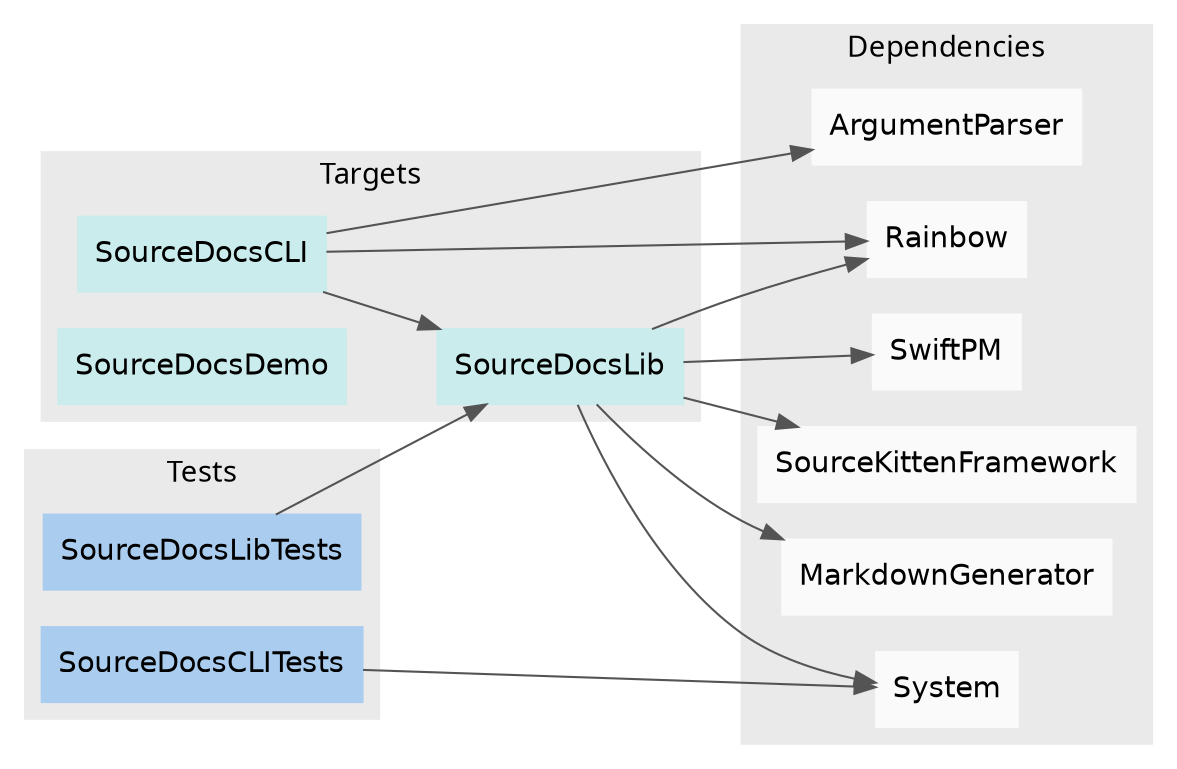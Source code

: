 digraph ModuleDependencyGraph {
    rankdir = LR
    graph [fontname="Helvetica-light", style = filled, color = "#eaeaea"]
    node [shape=box, fontname="Helvetica", style=filled]
    edge [color="#545454"]

    subgraph clusterRegular {
    label = "Targets"
    node [color="#caecec"]
    SourceDocsCLI
    SourceDocsLib
    SourceDocsDemo
}
    subgraph clusterTests {
    label = "Tests"
    node [color="#aaccee"]
    SourceDocsCLITests
    SourceDocsLibTests
}
    subgraph clusterExternal {
    label = "Dependencies"
    node [color="#fafafa"]
    SourceKittenFramework
    MarkdownGenerator
    ArgumentParser
    System
    Rainbow
    SwiftPM
}

    SourceDocsCLI -> SourceDocsLib
    SourceDocsCLI -> ArgumentParser
    SourceDocsCLI -> Rainbow
    SourceDocsLib -> SourceKittenFramework
    SourceDocsLib -> MarkdownGenerator
    SourceDocsLib -> Rainbow
    SourceDocsLib -> System
    SourceDocsLib -> SwiftPM
    SourceDocsCLITests -> System
    SourceDocsLibTests -> SourceDocsLib
}